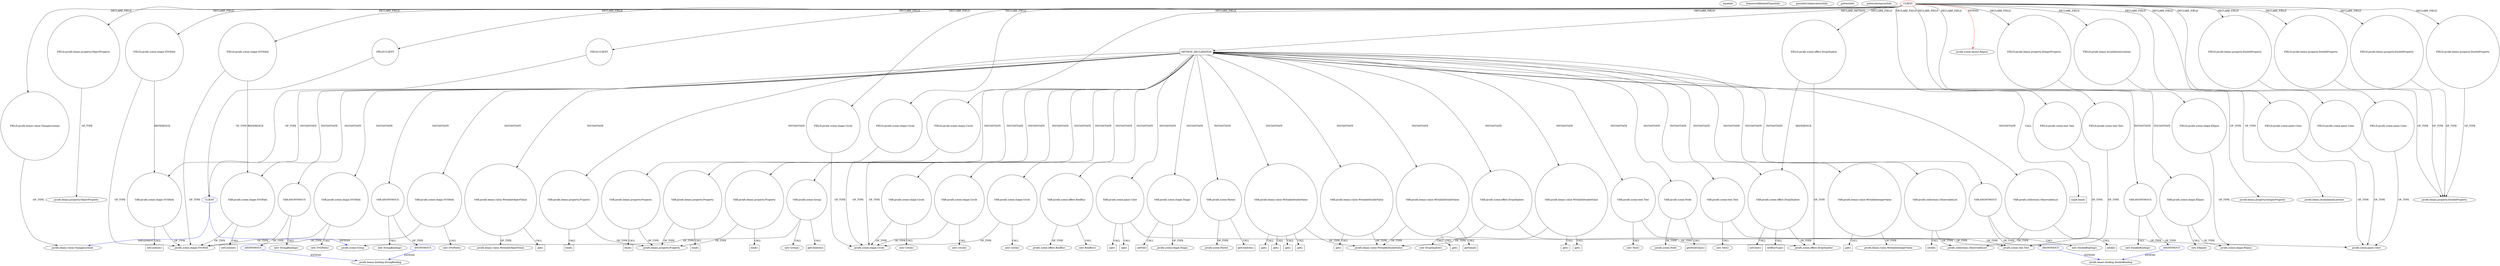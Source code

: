 digraph {
baseInfo[graphId=4033,category="pattern",isAnonymous=false,possibleRelation=true]
frameworkRelatedTypesInfo[0="javafx.scene.layout.Region"]
possibleCollaborationsInfo[0="4033~FIELD_TYPE_DECLARATION-FIELD_TYPE_DECLARATION-~javafx.scene.layout.Region ~javafx.scene.Group javafx.beans.value.ChangeListener ~false~false",1="4033~INSTANTIATION-CLIENT_METHOD_DECLARATION-~javafx.scene.layout.Region ~javafx.beans.binding.DoubleBinding ~false~true",2="4033~INSTANTIATION-CLIENT_METHOD_DECLARATION-~javafx.scene.layout.Region ~javafx.beans.binding.StringBinding ~false~true",3="4033~INSTANTIATION-CLIENT_METHOD_DECLARATION-~javafx.scene.layout.Region ~javafx.beans.binding.DoubleBinding ~false~true",4="4033~INSTANTIATION-CLIENT_METHOD_DECLARATION-~javafx.scene.layout.Region ~javafx.beans.binding.StringBinding ~false~true"]
patternInfo[frequency=2.0,patternRootClient=0]
patternInstancesInfo[0="MrLoNee-RadialFx~/MrLoNee-RadialFx/RadialFx-master/src/com/mrlonee/radialfx/thermostat/NestNoCss.java~NestNoCss~985",1="MrLoNee-RadialFx~/MrLoNee-RadialFx/RadialFx-master/src/com/mrlonee/radialfx/thermostat/Nest.java~Nest~992"]
193[label="super.bind()",vertexType="SUPER_CALL",isFrameworkType=false,shape=box]
100[label="METHOD_DECLARATION",vertexType="CLIENT_METHOD_DECLARATION",isFrameworkType=false,shape=box]
0[label="CLIENT",vertexType="ROOT_CLIENT_CLASS_DECLARATION",isFrameworkType=false,color=red]
32[label="FIELD:javafx.scene.shape.Circle",vertexType="FIELD_DECLARATION",isFrameworkType=false,shape=circle]
28[label="FIELD:javafx.scene.shape.Circle",vertexType="FIELD_DECLARATION",isFrameworkType=false,shape=circle]
30[label="FIELD:javafx.scene.shape.Circle",vertexType="FIELD_DECLARATION",isFrameworkType=false,shape=circle]
139[label="VAR:javafx.scene.shape.Circle",vertexType="VARIABLE_EXPRESION",isFrameworkType=false,shape=circle]
121[label="VAR:javafx.scene.shape.Circle",vertexType="VARIABLE_EXPRESION",isFrameworkType=false,shape=circle]
131[label="VAR:javafx.scene.shape.Circle",vertexType="VARIABLE_EXPRESION",isFrameworkType=false,shape=circle]
141[label="VAR:javafx.scene.shape.Shape",vertexType="VARIABLE_EXPRESION",isFrameworkType=false,shape=circle]
34[label="FIELD:javafx.scene.shape.Ellipse",vertexType="FIELD_DECLARATION",isFrameworkType=false,shape=circle]
46[label="FIELD:javafx.beans.property.ObjectProperty",vertexType="FIELD_DECLARATION",isFrameworkType=false,shape=circle]
52[label="FIELD:javafx.scene.effect.DropShadow",vertexType="FIELD_DECLARATION",isFrameworkType=false,shape=circle]
36[label="FIELD:javafx.scene.shape.SVGPath",vertexType="FIELD_DECLARATION",isFrameworkType=false,shape=circle]
38[label="FIELD:javafx.scene.shape.SVGPath",vertexType="FIELD_DECLARATION",isFrameworkType=false,shape=circle]
20[label="FIELD:javafx.scene.text.Text",vertexType="FIELD_DECLARATION",isFrameworkType=false,shape=circle]
22[label="FIELD:CLIENT",vertexType="FIELD_DECLARATION",isFrameworkType=false,shape=circle]
56[label="FIELD:CLIENT",vertexType="FIELD_DECLARATION",isFrameworkType=false,shape=circle]
50[label="FIELD:javafx.scene.text.Text",vertexType="FIELD_DECLARATION",isFrameworkType=false,shape=circle]
259[label="VAR:javafx.scene.text.Text",vertexType="VARIABLE_EXPRESION",isFrameworkType=false,shape=circle]
226[label="VAR:javafx.scene.text.Text",vertexType="VARIABLE_EXPRESION",isFrameworkType=false,shape=circle]
1[label="javafx.scene.layout.Region",vertexType="FRAMEWORK_CLASS_TYPE",isFrameworkType=false]
299[label="VAR:javafx.scene.effect.BoxBlur",vertexType="VARIABLE_EXPRESION",isFrameworkType=false,shape=circle]
27[label="javafx.scene.shape.Circle",vertexType="FRAMEWORK_CLASS_TYPE",isFrameworkType=false]
115[label="VAR:javafx.scene.paint.Color",vertexType="VARIABLE_EXPRESION",isFrameworkType=false,shape=circle]
3[label="javafx.scene.paint.Color",vertexType="FRAMEWORK_CLASS_TYPE",isFrameworkType=false]
179[label="VAR:javafx.scene.Group",vertexType="VARIABLE_EXPRESION",isFrameworkType=false,shape=circle]
188[label="getChildren()",vertexType="INSIDE_CALL",isFrameworkType=false,shape=box]
37[label="javafx.scene.shape.SVGPath",vertexType="FRAMEWORK_CLASS_TYPE",isFrameworkType=false]
108[label="VAR:javafx.scene.effect.DropShadow",vertexType="VARIABLE_EXPRESION",isFrameworkType=false,shape=circle]
107[label="new DropShadow()",vertexType="CONSTRUCTOR_CALL",isFrameworkType=false]
110[label="VAR:javafx.scene.effect.DropShadow",vertexType="VARIABLE_EXPRESION",isFrameworkType=false,shape=circle]
306[label="VAR:javafx.scene.Parent",vertexType="VARIABLE_EXPRESION",isFrameworkType=false,shape=circle]
307[label="getChildren()",vertexType="INSIDE_CALL",isFrameworkType=false,shape=box]
308[label="javafx.scene.Parent",vertexType="FRAMEWORK_CLASS_TYPE",isFrameworkType=false]
53[label="javafx.scene.effect.DropShadow",vertexType="FRAMEWORK_CLASS_TYPE",isFrameworkType=false]
178[label="new Group()",vertexType="CONSTRUCTOR_CALL",isFrameworkType=false]
298[label="new BoxBlur()",vertexType="CONSTRUCTOR_CALL",isFrameworkType=false]
194[label="VAR:javafx.beans.value.WritableDoubleValue",vertexType="VARIABLE_EXPRESION",isFrameworkType=false,shape=circle]
197[label="VAR:javafx.beans.value.WritableDoubleValue",vertexType="VARIABLE_EXPRESION",isFrameworkType=false,shape=circle]
215[label="VAR:javafx.beans.value.WritableDoubleValue",vertexType="VARIABLE_EXPRESION",isFrameworkType=false,shape=circle]
202[label="VAR:javafx.beans.value.WritableDoubleValue",vertexType="VARIABLE_EXPRESION",isFrameworkType=false,shape=circle]
35[label="javafx.scene.shape.Ellipse",vertexType="FRAMEWORK_CLASS_TYPE",isFrameworkType=false]
195[label="get()",vertexType="INSIDE_CALL",isFrameworkType=false,shape=box]
216[label="get()",vertexType="INSIDE_CALL",isFrameworkType=false,shape=box]
219[label="get()",vertexType="INSIDE_CALL",isFrameworkType=false,shape=box]
221[label="get()",vertexType="INSIDE_CALL",isFrameworkType=false,shape=box]
198[label="get()",vertexType="INSIDE_CALL",isFrameworkType=false,shape=box]
201[label="get()",vertexType="INSIDE_CALL",isFrameworkType=false,shape=box]
203[label="get()",vertexType="INSIDE_CALL",isFrameworkType=false,shape=box]
214[label="get()",vertexType="INSIDE_CALL",isFrameworkType=false,shape=box]
24[label="javafx.scene.Group",vertexType="FRAMEWORK_CLASS_TYPE",isFrameworkType=false]
23[label="CLIENT",vertexType="REFERENCE_CLIENT_CLASS_DECLARATION",isFrameworkType=false,color=blue]
25[label="javafx.beans.value.ChangeListener",vertexType="FRAMEWORK_INTERFACE_TYPE",isFrameworkType=false]
184[label="VAR:javafx.scene.Node",vertexType="VARIABLE_EXPRESION",isFrameworkType=false,shape=circle]
186[label="javafx.scene.Node",vertexType="FRAMEWORK_CLASS_TYPE",isFrameworkType=false]
280[label="VAR:javafx.beans.value.WritableIntegerValue",vertexType="VARIABLE_EXPRESION",isFrameworkType=false,shape=circle]
282[label="javafx.beans.value.WritableIntegerValue",vertexType="FRAMEWORK_INTERFACE_TYPE",isFrameworkType=false]
281[label="get()",vertexType="INSIDE_CALL",isFrameworkType=false,shape=box]
106[label="javafx.scene.shape.Shape",vertexType="FRAMEWORK_CLASS_TYPE",isFrameworkType=false]
225[label="new Text()",vertexType="CONSTRUCTOR_CALL",isFrameworkType=false]
258[label="new Text()",vertexType="CONSTRUCTOR_CALL",isFrameworkType=false]
190[label="VAR:ANONYMOUS",vertexType="VARIABLE_EXPRESION",isFrameworkType=false,shape=circle]
191[label="ANONYMOUS",vertexType="REFERENCE_ANONYMOUS_DECLARATION",isFrameworkType=false,color=blue]
244[label="VAR:ANONYMOUS",vertexType="VARIABLE_EXPRESION",isFrameworkType=false,shape=circle]
245[label="ANONYMOUS",vertexType="REFERENCE_ANONYMOUS_DECLARATION",isFrameworkType=false,color=blue]
192[label="javafx.beans.binding.DoubleBinding",vertexType="FRAMEWORK_CLASS_TYPE",isFrameworkType=false]
210[label="ANONYMOUS",vertexType="REFERENCE_ANONYMOUS_DECLARATION",isFrameworkType=false,color=blue]
243[label="new StringBinding()",vertexType="CONSTRUCTOR_CALL",isFrameworkType=false]
209[label="VAR:ANONYMOUS",vertexType="VARIABLE_EXPRESION",isFrameworkType=false,shape=circle]
276[label="VAR:ANONYMOUS",vertexType="VARIABLE_EXPRESION",isFrameworkType=false,shape=circle]
277[label="ANONYMOUS",vertexType="REFERENCE_ANONYMOUS_DECLARATION",isFrameworkType=false,color=blue]
275[label="new StringBinding()",vertexType="CONSTRUCTOR_CALL",isFrameworkType=false]
185[label="getStyleClass()",vertexType="INSIDE_CALL",isFrameworkType=false,shape=box]
246[label="javafx.beans.binding.StringBinding",vertexType="FRAMEWORK_CLASS_TYPE",isFrameworkType=false]
295[label="rgb()",vertexType="INSIDE_CALL",isFrameworkType=false,shape=box]
116[label="rgb()",vertexType="INSIDE_CALL",isFrameworkType=false,shape=box]
111[label="setBlurType()",vertexType="INSIDE_CALL",isFrameworkType=false,shape=box]
252[label="getValue()",vertexType="INSIDE_CALL",isFrameworkType=false,shape=box]
142[label="setFill()",vertexType="INSIDE_CALL",isFrameworkType=false,shape=box]
138[label="new Circle()",vertexType="CONSTRUCTOR_CALL",isFrameworkType=false]
130[label="new Circle()",vertexType="CONSTRUCTOR_CALL",isFrameworkType=false]
120[label="new Circle()",vertexType="CONSTRUCTOR_CALL",isFrameworkType=false]
48[label="FIELD:javafx.beans.property.IntegerProperty",vertexType="FIELD_DECLARATION",isFrameworkType=false,shape=circle]
49[label="javafx.beans.property.IntegerProperty",vertexType="FRAMEWORK_CLASS_TYPE",isFrameworkType=false]
289[label="VAR:javafx.scene.shape.Ellipse",vertexType="VARIABLE_EXPRESION",isFrameworkType=false,shape=circle]
288[label="new Ellipse()",vertexType="CONSTRUCTOR_CALL",isFrameworkType=false]
196[label="javafx.beans.value.WritableDoubleValue",vertexType="FRAMEWORK_INTERFACE_TYPE",isFrameworkType=false]
300[label="javafx.scene.effect.BoxBlur",vertexType="FRAMEWORK_CLASS_TYPE",isFrameworkType=false]
248[label="VAR:javafx.beans.value.WritableObjectValue",vertexType="VARIABLE_EXPRESION",isFrameworkType=false,shape=circle]
250[label="javafx.beans.value.WritableObjectValue",vertexType="FRAMEWORK_INTERFACE_TYPE",isFrameworkType=false]
222[label="VAR:javafx.beans.property.Property",vertexType="VARIABLE_EXPRESION",isFrameworkType=false,shape=circle]
249[label="get()",vertexType="INSIDE_CALL",isFrameworkType=false,shape=box]
223[label="bind()",vertexType="INSIDE_CALL",isFrameworkType=false,shape=box]
207[label="javafx.beans.property.Property",vertexType="FRAMEWORK_INTERFACE_TYPE",isFrameworkType=false]
253[label="VAR:javafx.beans.property.Property",vertexType="VARIABLE_EXPRESION",isFrameworkType=false,shape=circle]
254[label="bind()",vertexType="INSIDE_CALL",isFrameworkType=false,shape=box]
205[label="VAR:javafx.beans.property.Property",vertexType="VARIABLE_EXPRESION",isFrameworkType=false,shape=circle]
206[label="bind()",vertexType="INSIDE_CALL",isFrameworkType=false,shape=box]
283[label="VAR:javafx.beans.property.Property",vertexType="VARIABLE_EXPRESION",isFrameworkType=false,shape=circle]
284[label="bind()",vertexType="INSIDE_CALL",isFrameworkType=false,shape=box]
40[label="FIELD:javafx.beans.InvalidationListener",vertexType="FIELD_DECLARATION",isFrameworkType=false,shape=circle]
41[label="javafx.beans.InvalidationListener",vertexType="FRAMEWORK_INTERFACE_TYPE",isFrameworkType=false]
58[label="FIELD:javafx.beans.value.ChangeListener",vertexType="FIELD_DECLARATION",isFrameworkType=false,shape=circle]
47[label="javafx.beans.property.ObjectProperty",vertexType="FRAMEWORK_CLASS_TYPE",isFrameworkType=false]
21[label="javafx.scene.text.Text",vertexType="FRAMEWORK_CLASS_TYPE",isFrameworkType=false]
147[label="VAR:javafx.scene.shape.SVGPath",vertexType="VARIABLE_EXPRESION",isFrameworkType=false,shape=circle]
146[label="new SVGPath()",vertexType="CONSTRUCTOR_CALL",isFrameworkType=false]
14[label="FIELD:javafx.scene.paint.Color",vertexType="FIELD_DECLARATION",isFrameworkType=false,shape=circle]
163[label="VAR:javafx.scene.shape.SVGPath",vertexType="VARIABLE_EXPRESION",isFrameworkType=false,shape=circle]
162[label="new SVGPath()",vertexType="CONSTRUCTOR_CALL",isFrameworkType=false]
165[label="VAR:javafx.scene.shape.SVGPath",vertexType="VARIABLE_EXPRESION",isFrameworkType=false,shape=circle]
166[label="setContent()",vertexType="INSIDE_CALL",isFrameworkType=false,shape=box]
2[label="FIELD:javafx.scene.paint.Color",vertexType="FIELD_DECLARATION",isFrameworkType=false,shape=circle]
16[label="FIELD:javafx.scene.paint.Color",vertexType="FIELD_DECLARATION",isFrameworkType=false,shape=circle]
149[label="VAR:javafx.scene.shape.SVGPath",vertexType="VARIABLE_EXPRESION",isFrameworkType=false,shape=circle]
150[label="setContent()",vertexType="INSIDE_CALL",isFrameworkType=false,shape=box]
303[label="VAR:javafx.collections.ObservableList",vertexType="VARIABLE_EXPRESION",isFrameworkType=false,shape=circle]
183[label="javafx.collections.ObservableList",vertexType="FRAMEWORK_INTERFACE_TYPE",isFrameworkType=false]
304[label="setAll()",vertexType="INSIDE_CALL",isFrameworkType=false,shape=box]
181[label="VAR:javafx.collections.ObservableList",vertexType="VARIABLE_EXPRESION",isFrameworkType=false,shape=circle]
182[label="setAll()",vertexType="INSIDE_CALL",isFrameworkType=false,shape=box]
114[label="setColor()",vertexType="INSIDE_CALL",isFrameworkType=false,shape=box]
42[label="FIELD:javafx.beans.property.DoubleProperty",vertexType="FIELD_DECLARATION",isFrameworkType=false,shape=circle]
18[label="FIELD:javafx.beans.property.DoubleProperty",vertexType="FIELD_DECLARATION",isFrameworkType=false,shape=circle]
44[label="FIELD:javafx.beans.property.DoubleProperty",vertexType="FIELD_DECLARATION",isFrameworkType=false,shape=circle]
54[label="FIELD:javafx.beans.property.DoubleProperty",vertexType="FIELD_DECLARATION",isFrameworkType=false,shape=circle]
208[label="new DoubleBinding()",vertexType="CONSTRUCTOR_CALL",isFrameworkType=false]
189[label="new DoubleBinding()",vertexType="CONSTRUCTOR_CALL",isFrameworkType=false]
19[label="javafx.beans.property.DoubleProperty",vertexType="FRAMEWORK_CLASS_TYPE",isFrameworkType=false]
52->53[label="OF_TYPE"]
115->116[label="CALL"]
100->215[label="INSTANTIATE"]
179->24[label="OF_TYPE"]
147->146[label="CALL"]
0->40[label="DECLARE_FIELD"]
209->210[label="OF_TYPE"]
0->30[label="DECLARE_FIELD"]
259->258[label="CALL"]
100->179[label="INSTANTIATE"]
141->106[label="OF_TYPE"]
100->205[label="INSTANTIATE"]
163->162[label="CALL"]
100->283[label="INSTANTIATE"]
179->188[label="CALL"]
197->198[label="CALL"]
165->166[label="CALL"]
303->183[label="OF_TYPE"]
210->192[label="EXTEND",color=blue]
52->110[label="REFERENCE"]
280->281[label="CALL"]
0->46[label="DECLARE_FIELD"]
38->37[label="OF_TYPE"]
108->107[label="CALL"]
276->275[label="CALL"]
100->280[label="INSTANTIATE"]
280->282[label="OF_TYPE"]
289->288[label="CALL"]
0->42[label="DECLARE_FIELD"]
0->50[label="DECLARE_FIELD"]
194->201[label="CALL"]
149->150[label="CALL"]
100->165[label="INSTANTIATE"]
100->222[label="INSTANTIATE"]
276->277[label="OF_TYPE"]
36->149[label="REFERENCE"]
30->27[label="OF_TYPE"]
23->24[label="EXTEND",color=blue]
50->21[label="OF_TYPE"]
0->36[label="DECLARE_FIELD"]
303->304[label="CALL"]
100->197[label="INSTANTIATE"]
222->223[label="CALL"]
253->254[label="CALL"]
277->246[label="EXTEND",color=blue]
32->27[label="OF_TYPE"]
299->298[label="CALL"]
44->19[label="OF_TYPE"]
100->244[label="INSTANTIATE"]
100->306[label="INSTANTIATE"]
205->206[label="CALL"]
2->3[label="OF_TYPE"]
0->14[label="DECLARE_FIELD"]
100->181[label="INSTANTIATE"]
0->44[label="DECLARE_FIELD"]
14->3[label="OF_TYPE"]
100->184[label="INSTANTIATE"]
100->194[label="INSTANTIATE"]
190->189[label="CALL"]
184->185[label="CALL"]
36->37[label="OF_TYPE"]
48->49[label="OF_TYPE"]
202->196[label="OF_TYPE"]
248->249[label="CALL"]
40->41[label="OF_TYPE"]
100->110[label="INSTANTIATE"]
248->250[label="OF_TYPE"]
253->207[label="OF_TYPE"]
0->56[label="DECLARE_FIELD"]
100->149[label="INSTANTIATE"]
0->20[label="DECLARE_FIELD"]
141->142[label="CALL"]
299->300[label="OF_TYPE"]
202->221[label="CALL"]
23->25[label="IMPLEMENT",color=blue]
46->47[label="OF_TYPE"]
100->259[label="INSTANTIATE"]
194->214[label="CALL"]
215->216[label="CALL"]
100->108[label="INSTANTIATE"]
181->183[label="OF_TYPE"]
56->23[label="OF_TYPE"]
165->37[label="OF_TYPE"]
108->53[label="OF_TYPE"]
226->225[label="CALL"]
16->3[label="OF_TYPE"]
181->182[label="CALL"]
38->165[label="REFERENCE"]
100->193[label="CALL"]
306->308[label="OF_TYPE"]
0->52[label="DECLARE_FIELD"]
147->37[label="OF_TYPE"]
100->141[label="INSTANTIATE"]
115->295[label="CALL"]
0->54[label="DECLARE_FIELD"]
149->37[label="OF_TYPE"]
245->246[label="EXTEND",color=blue]
222->207[label="OF_TYPE"]
215->252[label="CALL"]
139->138[label="CALL"]
121->27[label="OF_TYPE"]
100->115[label="INSTANTIATE"]
100->190[label="INSTANTIATE"]
100->276[label="INSTANTIATE"]
0->58[label="DECLARE_FIELD"]
100->147[label="INSTANTIATE"]
194->195[label="CALL"]
131->27[label="OF_TYPE"]
100->299[label="INSTANTIATE"]
0->22[label="DECLARE_FIELD"]
194->219[label="CALL"]
0->38[label="DECLARE_FIELD"]
34->35[label="OF_TYPE"]
100->226[label="INSTANTIATE"]
202->203[label="CALL"]
191->192[label="EXTEND",color=blue]
139->27[label="OF_TYPE"]
226->21[label="OF_TYPE"]
110->114[label="CALL"]
0->28[label="DECLARE_FIELD"]
110->53[label="OF_TYPE"]
100->131[label="INSTANTIATE"]
115->3[label="OF_TYPE"]
0->16[label="DECLARE_FIELD"]
244->243[label="CALL"]
100->303[label="INSTANTIATE"]
283->207[label="OF_TYPE"]
20->21[label="OF_TYPE"]
121->120[label="CALL"]
0->34[label="DECLARE_FIELD"]
283->284[label="CALL"]
306->307[label="CALL"]
0->32[label="DECLARE_FIELD"]
194->196[label="OF_TYPE"]
100->121[label="INSTANTIATE"]
100->163[label="INSTANTIATE"]
0->18[label="DECLARE_FIELD"]
163->37[label="OF_TYPE"]
215->196[label="OF_TYPE"]
54->19[label="OF_TYPE"]
197->196[label="OF_TYPE"]
100->248[label="INSTANTIATE"]
0->1[label="EXTEND",color=red]
205->207[label="OF_TYPE"]
42->19[label="OF_TYPE"]
100->253[label="INSTANTIATE"]
259->21[label="OF_TYPE"]
179->178[label="CALL"]
190->191[label="OF_TYPE"]
209->208[label="CALL"]
100->209[label="INSTANTIATE"]
100->139[label="INSTANTIATE"]
110->111[label="CALL"]
0->2[label="DECLARE_FIELD"]
0->48[label="DECLARE_FIELD"]
18->19[label="OF_TYPE"]
0->100[label="DECLARE_METHOD"]
131->130[label="CALL"]
100->202[label="INSTANTIATE"]
58->25[label="OF_TYPE"]
184->186[label="OF_TYPE"]
28->27[label="OF_TYPE"]
100->289[label="INSTANTIATE"]
22->23[label="OF_TYPE"]
289->35[label="OF_TYPE"]
244->245[label="OF_TYPE"]
}
